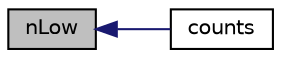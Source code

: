 digraph "nLow"
{
  bgcolor="transparent";
  edge [fontname="Helvetica",fontsize="10",labelfontname="Helvetica",labelfontsize="10"];
  node [fontname="Helvetica",fontsize="10",shape=record];
  rankdir="LR";
  Node1 [label="nLow",height=0.2,width=0.4,color="black", fillcolor="grey75", style="filled", fontcolor="black"];
  Node1 -> Node2 [dir="back",color="midnightblue",fontsize="10",style="solid",fontname="Helvetica"];
  Node2 [label="counts",height=0.2,width=0.4,color="black",URL="$a01023.html#a497edf0fcc2403bf206b8af92a7bf0b5",tooltip="Return the counts per bin. "];
}
